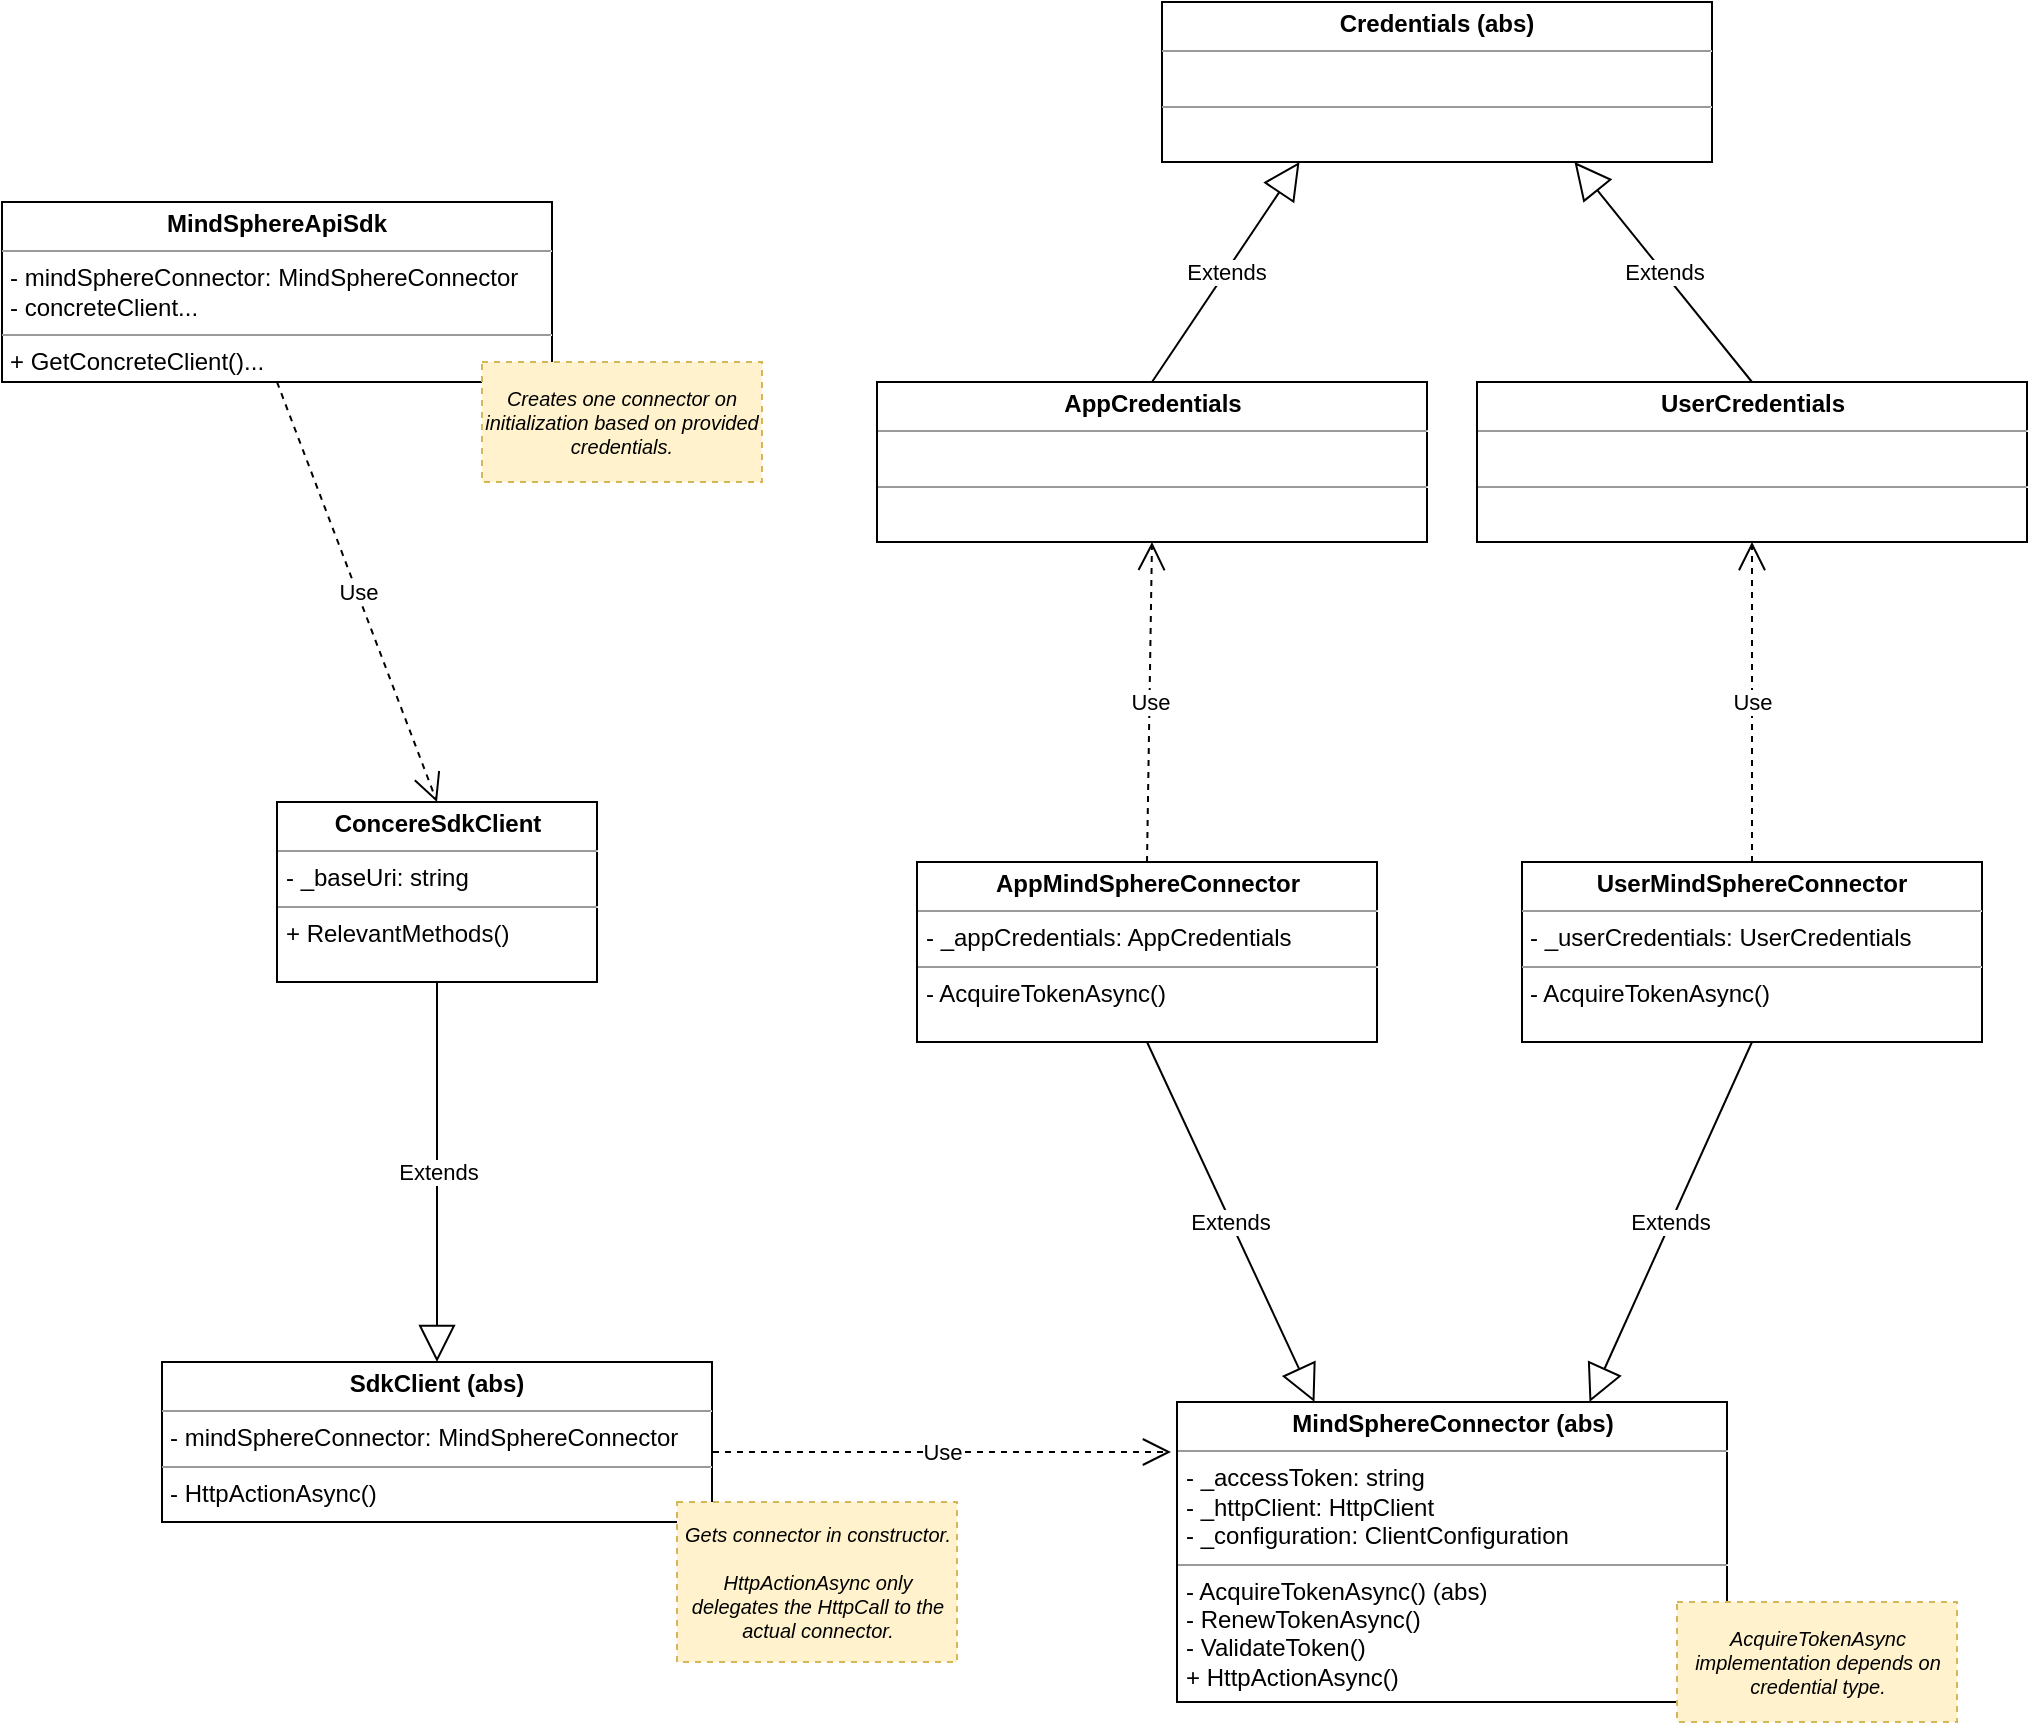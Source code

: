 <mxfile version="14.9.8" type="device"><diagram id="E7FJsYC5QB8AHjhcUqxl" name="Architecture"><mxGraphModel dx="2031" dy="1089" grid="1" gridSize="10" guides="1" tooltips="1" connect="1" arrows="1" fold="1" page="1" pageScale="1" pageWidth="827" pageHeight="1169" math="0" shadow="0"><root><mxCell id="0"/><mxCell id="1" parent="0"/><mxCell id="AxZItNQNi1HQM2TvWX1u-24" value="&lt;p style=&quot;margin: 0px ; margin-top: 4px ; text-align: center&quot;&gt;&lt;b&gt;ConcereSdkClient&lt;/b&gt;&lt;/p&gt;&lt;hr size=&quot;1&quot;&gt;&lt;p style=&quot;margin: 0px ; margin-left: 4px&quot;&gt;- _baseUri: string&lt;/p&gt;&lt;hr size=&quot;1&quot;&gt;&lt;p style=&quot;margin: 0px ; margin-left: 4px&quot;&gt;+ RelevantMethods()&lt;/p&gt;" style="verticalAlign=top;align=left;overflow=fill;fontSize=12;fontFamily=Helvetica;html=1;" parent="1" vertex="1"><mxGeometry x="187.5" y="490" width="160" height="90" as="geometry"/></mxCell><mxCell id="AxZItNQNi1HQM2TvWX1u-25" value="Extends" style="endArrow=block;endSize=16;endFill=0;html=1;exitX=0.5;exitY=1;exitDx=0;exitDy=0;entryX=0.5;entryY=0;entryDx=0;entryDy=0;" parent="1" source="AxZItNQNi1HQM2TvWX1u-24" target="AxZItNQNi1HQM2TvWX1u-26" edge="1"><mxGeometry width="160" relative="1" as="geometry"><mxPoint x="577.5" y="700" as="sourcePoint"/><mxPoint x="737.5" y="700" as="targetPoint"/></mxGeometry></mxCell><mxCell id="AxZItNQNi1HQM2TvWX1u-26" value="&lt;p style=&quot;margin: 0px ; margin-top: 4px ; text-align: center&quot;&gt;&lt;b&gt;SdkClient (abs)&lt;/b&gt;&lt;/p&gt;&lt;hr size=&quot;1&quot;&gt;&lt;p style=&quot;margin: 0px ; margin-left: 4px&quot;&gt;- mindSphereConnector: MindSphereConnector&lt;/p&gt;&lt;hr size=&quot;1&quot;&gt;&lt;p style=&quot;margin: 0px ; margin-left: 4px&quot;&gt;&lt;span&gt;- HttpActionAsync()&lt;/span&gt;&lt;br&gt;&lt;/p&gt;" style="verticalAlign=top;align=left;overflow=fill;fontSize=12;fontFamily=Helvetica;html=1;" parent="1" vertex="1"><mxGeometry x="130" y="770" width="275" height="80" as="geometry"/></mxCell><mxCell id="AxZItNQNi1HQM2TvWX1u-27" value="Use" style="endArrow=open;endSize=12;dashed=1;html=1;" parent="1" edge="1"><mxGeometry width="160" relative="1" as="geometry"><mxPoint x="405.5" y="815" as="sourcePoint"/><mxPoint x="634.5" y="815" as="targetPoint"/></mxGeometry></mxCell><mxCell id="AxZItNQNi1HQM2TvWX1u-29" value="&lt;p style=&quot;margin: 0px ; margin-top: 4px ; text-align: center&quot;&gt;&lt;b&gt;MindSphereConnector (abs)&lt;/b&gt;&lt;/p&gt;&lt;hr size=&quot;1&quot;&gt;&lt;p style=&quot;margin: 0px 0px 0px 4px&quot;&gt;- _accessToken: string&lt;/p&gt;&lt;p style=&quot;margin: 0px 0px 0px 4px&quot;&gt;- _httpClient: HttpClient&lt;/p&gt;&lt;p style=&quot;margin: 0px 0px 0px 4px&quot;&gt;- _configuration: ClientConfiguration&lt;/p&gt;&lt;hr size=&quot;1&quot;&gt;&lt;p style=&quot;margin: 0px 0px 0px 4px&quot;&gt;- AcquireTokenAsync() (abs)&amp;nbsp;&lt;/p&gt;&lt;p style=&quot;margin: 0px 0px 0px 4px&quot;&gt;- RenewTokenAsync()&lt;/p&gt;&lt;p style=&quot;margin: 0px 0px 0px 4px&quot;&gt;- ValidateToken()&lt;/p&gt;&lt;p style=&quot;margin: 0px 0px 0px 4px&quot;&gt;+ HttpActionAsync()&lt;/p&gt;" style="verticalAlign=top;align=left;overflow=fill;fontSize=12;fontFamily=Helvetica;html=1;" parent="1" vertex="1"><mxGeometry x="637.5" y="790" width="275" height="150" as="geometry"/></mxCell><mxCell id="AxZItNQNi1HQM2TvWX1u-30" value="&lt;p style=&quot;margin: 0px ; margin-top: 4px ; text-align: center&quot;&gt;&lt;b&gt;AppMindSphereConnector&lt;/b&gt;&lt;br&gt;&lt;/p&gt;&lt;hr size=&quot;1&quot;&gt;&lt;p style=&quot;margin: 0px ; margin-left: 4px&quot;&gt;- _appCredentials: AppCredentials&lt;/p&gt;&lt;hr size=&quot;1&quot;&gt;&lt;p style=&quot;margin: 0px ; margin-left: 4px&quot;&gt;- AcquireTokenAsync()&lt;/p&gt;" style="verticalAlign=top;align=left;overflow=fill;fontSize=12;fontFamily=Helvetica;html=1;" parent="1" vertex="1"><mxGeometry x="507.5" y="520" width="230" height="90" as="geometry"/></mxCell><mxCell id="AxZItNQNi1HQM2TvWX1u-31" value="Extends" style="endArrow=block;endSize=16;endFill=0;html=1;exitX=0.5;exitY=1;exitDx=0;exitDy=0;entryX=0.25;entryY=0;entryDx=0;entryDy=0;" parent="1" source="AxZItNQNi1HQM2TvWX1u-30" target="AxZItNQNi1HQM2TvWX1u-29" edge="1"><mxGeometry width="160" relative="1" as="geometry"><mxPoint x="667.5" y="630" as="sourcePoint"/><mxPoint x="667.5" y="820" as="targetPoint"/></mxGeometry></mxCell><mxCell id="AxZItNQNi1HQM2TvWX1u-32" value="&lt;p style=&quot;margin: 0px ; margin-top: 4px ; text-align: center&quot;&gt;&lt;b&gt;UserMindSphereConnector&lt;/b&gt;&lt;br&gt;&lt;/p&gt;&lt;hr size=&quot;1&quot;&gt;&lt;p style=&quot;margin: 0px ; margin-left: 4px&quot;&gt;- _user&lt;span&gt;Credentials: UserCredentials&lt;/span&gt;&lt;/p&gt;&lt;hr size=&quot;1&quot;&gt;&lt;p style=&quot;margin: 0px ; margin-left: 4px&quot;&gt;- AcquireTokenAsync()&lt;/p&gt;" style="verticalAlign=top;align=left;overflow=fill;fontSize=12;fontFamily=Helvetica;html=1;" parent="1" vertex="1"><mxGeometry x="810" y="520" width="230" height="90" as="geometry"/></mxCell><mxCell id="AxZItNQNi1HQM2TvWX1u-33" value="Extends" style="endArrow=block;endSize=16;endFill=0;html=1;exitX=0.5;exitY=1;exitDx=0;exitDy=0;entryX=0.75;entryY=0;entryDx=0;entryDy=0;" parent="1" source="AxZItNQNi1HQM2TvWX1u-32" target="AxZItNQNi1HQM2TvWX1u-29" edge="1"><mxGeometry width="160" relative="1" as="geometry"><mxPoint x="847.5" y="650" as="sourcePoint"/><mxPoint x="727.5" y="760" as="targetPoint"/></mxGeometry></mxCell><mxCell id="AxZItNQNi1HQM2TvWX1u-37" value="AcquireTokenAsync implementation depends on credential type." style="rounded=0;whiteSpace=wrap;html=1;fontSize=10;dashed=1;fontStyle=2;fillColor=#fff2cc;strokeColor=#d6b656;" parent="1" vertex="1"><mxGeometry x="887.5" y="890" width="140" height="60" as="geometry"/></mxCell><mxCell id="AxZItNQNi1HQM2TvWX1u-38" value="&lt;span&gt;Gets connector in constructor.&lt;br&gt;&lt;br&gt;HttpActionAsync only delegates the HttpCall to the actual connector.&lt;br&gt;&lt;/span&gt;" style="rounded=0;whiteSpace=wrap;html=1;fontSize=10;dashed=1;fontStyle=2;fillColor=#fff2cc;labelPosition=center;verticalLabelPosition=middle;align=center;verticalAlign=middle;strokeColor=#d6b656;" parent="1" vertex="1"><mxGeometry x="387.5" y="840" width="140" height="80" as="geometry"/></mxCell><mxCell id="cN0ZWZC3TJNELO_qTzTM-1" value="&lt;p style=&quot;margin: 0px ; margin-top: 4px ; text-align: center&quot;&gt;&lt;b&gt;Credentials (abs)&lt;/b&gt;&lt;/p&gt;&lt;hr size=&quot;1&quot;&gt;&lt;p style=&quot;margin: 0px ; margin-left: 4px&quot;&gt;&lt;br&gt;&lt;/p&gt;&lt;hr size=&quot;1&quot;&gt;&lt;p style=&quot;margin: 0px ; margin-left: 4px&quot;&gt;&lt;br&gt;&lt;/p&gt;" style="verticalAlign=top;align=left;overflow=fill;fontSize=12;fontFamily=Helvetica;html=1;" parent="1" vertex="1"><mxGeometry x="630" y="90" width="275" height="80" as="geometry"/></mxCell><mxCell id="cN0ZWZC3TJNELO_qTzTM-6" value="&lt;p style=&quot;margin: 0px ; margin-top: 4px ; text-align: center&quot;&gt;&lt;b&gt;AppCredentials&lt;/b&gt;&lt;/p&gt;&lt;hr size=&quot;1&quot;&gt;&lt;p style=&quot;margin: 0px ; margin-left: 4px&quot;&gt;&lt;br&gt;&lt;/p&gt;&lt;hr size=&quot;1&quot;&gt;&lt;p style=&quot;margin: 0px ; margin-left: 4px&quot;&gt;&lt;br&gt;&lt;/p&gt;" style="verticalAlign=top;align=left;overflow=fill;fontSize=12;fontFamily=Helvetica;html=1;" parent="1" vertex="1"><mxGeometry x="487.5" y="280" width="275" height="80" as="geometry"/></mxCell><mxCell id="cN0ZWZC3TJNELO_qTzTM-7" value="&lt;p style=&quot;margin: 0px ; margin-top: 4px ; text-align: center&quot;&gt;&lt;b&gt;UserCredentials&lt;/b&gt;&lt;/p&gt;&lt;hr size=&quot;1&quot;&gt;&lt;p style=&quot;margin: 0px ; margin-left: 4px&quot;&gt;&lt;br&gt;&lt;/p&gt;&lt;hr size=&quot;1&quot;&gt;&lt;p style=&quot;margin: 0px ; margin-left: 4px&quot;&gt;&lt;br&gt;&lt;/p&gt;" style="verticalAlign=top;align=left;overflow=fill;fontSize=12;fontFamily=Helvetica;html=1;" parent="1" vertex="1"><mxGeometry x="787.5" y="280" width="275" height="80" as="geometry"/></mxCell><mxCell id="cN0ZWZC3TJNELO_qTzTM-9" value="Extends" style="endArrow=block;endSize=16;endFill=0;html=1;exitX=0.5;exitY=0;exitDx=0;exitDy=0;entryX=0.25;entryY=1;entryDx=0;entryDy=0;" parent="1" source="cN0ZWZC3TJNELO_qTzTM-6" target="cN0ZWZC3TJNELO_qTzTM-1" edge="1"><mxGeometry width="160" relative="1" as="geometry"><mxPoint x="717.5" y="200" as="sourcePoint"/><mxPoint x="801.25" y="370" as="targetPoint"/></mxGeometry></mxCell><mxCell id="cN0ZWZC3TJNELO_qTzTM-10" value="Extends" style="endArrow=block;endSize=16;endFill=0;html=1;exitX=0.5;exitY=0;exitDx=0;exitDy=0;entryX=0.75;entryY=1;entryDx=0;entryDy=0;" parent="1" source="cN0ZWZC3TJNELO_qTzTM-7" target="cN0ZWZC3TJNELO_qTzTM-1" edge="1"><mxGeometry width="160" relative="1" as="geometry"><mxPoint x="727.5" y="280" as="sourcePoint"/><mxPoint x="801.25" y="190" as="targetPoint"/></mxGeometry></mxCell><mxCell id="jRHWx234onX0WsGEOa5L-1" value="Use" style="endArrow=open;endSize=12;dashed=1;html=1;exitX=0.5;exitY=0;exitDx=0;exitDy=0;entryX=0.5;entryY=1;entryDx=0;entryDy=0;" edge="1" parent="1" source="AxZItNQNi1HQM2TvWX1u-30" target="cN0ZWZC3TJNELO_qTzTM-6"><mxGeometry width="160" relative="1" as="geometry"><mxPoint x="557.5" y="420" as="sourcePoint"/><mxPoint x="786.5" y="420" as="targetPoint"/></mxGeometry></mxCell><mxCell id="jRHWx234onX0WsGEOa5L-2" value="Use" style="endArrow=open;endSize=12;dashed=1;html=1;exitX=0.5;exitY=0;exitDx=0;exitDy=0;entryX=0.5;entryY=1;entryDx=0;entryDy=0;" edge="1" parent="1" source="AxZItNQNi1HQM2TvWX1u-32" target="cN0ZWZC3TJNELO_qTzTM-7"><mxGeometry width="160" relative="1" as="geometry"><mxPoint x="911.25" y="510" as="sourcePoint"/><mxPoint x="913.75" y="350" as="targetPoint"/></mxGeometry></mxCell><mxCell id="jRHWx234onX0WsGEOa5L-3" value="&lt;p style=&quot;margin: 0px ; margin-top: 4px ; text-align: center&quot;&gt;&lt;b&gt;MindSphereApiSdk&lt;/b&gt;&lt;br&gt;&lt;/p&gt;&lt;hr size=&quot;1&quot;&gt;&lt;p style=&quot;margin: 0px ; margin-left: 4px&quot;&gt;- mindSphereConnector: MindSphereConnector&lt;/p&gt;&lt;p style=&quot;margin: 0px ; margin-left: 4px&quot;&gt;- concreteClient...&lt;/p&gt;&lt;hr size=&quot;1&quot;&gt;&lt;p style=&quot;margin: 0px ; margin-left: 4px&quot;&gt;&lt;span&gt;+ GetConcreteClient()...&lt;/span&gt;&lt;br&gt;&lt;/p&gt;" style="verticalAlign=top;align=left;overflow=fill;fontSize=12;fontFamily=Helvetica;html=1;" vertex="1" parent="1"><mxGeometry x="50" y="190" width="275" height="90" as="geometry"/></mxCell><mxCell id="jRHWx234onX0WsGEOa5L-4" value="&lt;span&gt;Creates one connector on initialization based on provided credentials.&lt;br&gt;&lt;/span&gt;" style="rounded=0;whiteSpace=wrap;html=1;fontSize=10;dashed=1;fontStyle=2;fillColor=#fff2cc;labelPosition=center;verticalLabelPosition=middle;align=center;verticalAlign=middle;strokeColor=#d6b656;" vertex="1" parent="1"><mxGeometry x="290" y="270" width="140" height="60" as="geometry"/></mxCell><mxCell id="jRHWx234onX0WsGEOa5L-5" value="Use" style="endArrow=open;endSize=12;dashed=1;html=1;exitX=0.5;exitY=1;exitDx=0;exitDy=0;entryX=0.5;entryY=0;entryDx=0;entryDy=0;" edge="1" parent="1" source="jRHWx234onX0WsGEOa5L-3" target="AxZItNQNi1HQM2TvWX1u-24"><mxGeometry width="160" relative="1" as="geometry"><mxPoint x="140" y="470" as="sourcePoint"/><mxPoint x="142.5" y="310" as="targetPoint"/></mxGeometry></mxCell></root></mxGraphModel></diagram></mxfile>